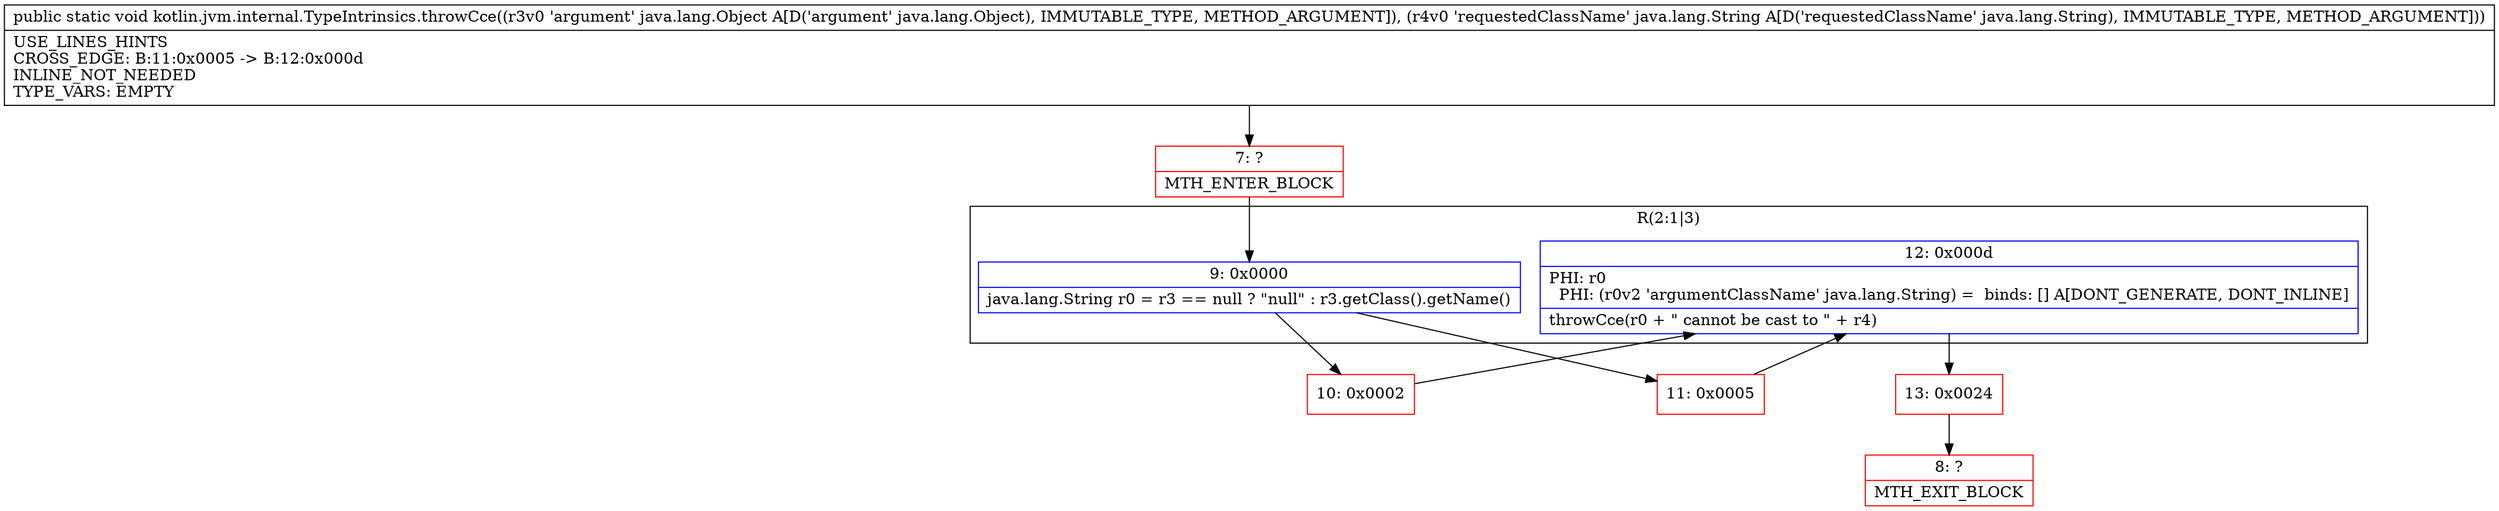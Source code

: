 digraph "CFG forkotlin.jvm.internal.TypeIntrinsics.throwCce(Ljava\/lang\/Object;Ljava\/lang\/String;)V" {
subgraph cluster_Region_988170288 {
label = "R(2:1|3)";
node [shape=record,color=blue];
Node_9 [shape=record,label="{9\:\ 0x0000|java.lang.String r0 = r3 == null ? \"null\" : r3.getClass().getName()\l}"];
Node_12 [shape=record,label="{12\:\ 0x000d|PHI: r0 \l  PHI: (r0v2 'argumentClassName' java.lang.String) =  binds: [] A[DONT_GENERATE, DONT_INLINE]\l|throwCce(r0 + \" cannot be cast to \" + r4)\l}"];
}
Node_7 [shape=record,color=red,label="{7\:\ ?|MTH_ENTER_BLOCK\l}"];
Node_10 [shape=record,color=red,label="{10\:\ 0x0002}"];
Node_13 [shape=record,color=red,label="{13\:\ 0x0024}"];
Node_8 [shape=record,color=red,label="{8\:\ ?|MTH_EXIT_BLOCK\l}"];
Node_11 [shape=record,color=red,label="{11\:\ 0x0005}"];
MethodNode[shape=record,label="{public static void kotlin.jvm.internal.TypeIntrinsics.throwCce((r3v0 'argument' java.lang.Object A[D('argument' java.lang.Object), IMMUTABLE_TYPE, METHOD_ARGUMENT]), (r4v0 'requestedClassName' java.lang.String A[D('requestedClassName' java.lang.String), IMMUTABLE_TYPE, METHOD_ARGUMENT]))  | USE_LINES_HINTS\lCROSS_EDGE: B:11:0x0005 \-\> B:12:0x000d\lINLINE_NOT_NEEDED\lTYPE_VARS: EMPTY\l}"];
MethodNode -> Node_7;Node_9 -> Node_10;
Node_9 -> Node_11;
Node_12 -> Node_13;
Node_7 -> Node_9;
Node_10 -> Node_12;
Node_13 -> Node_8;
Node_11 -> Node_12;
}

